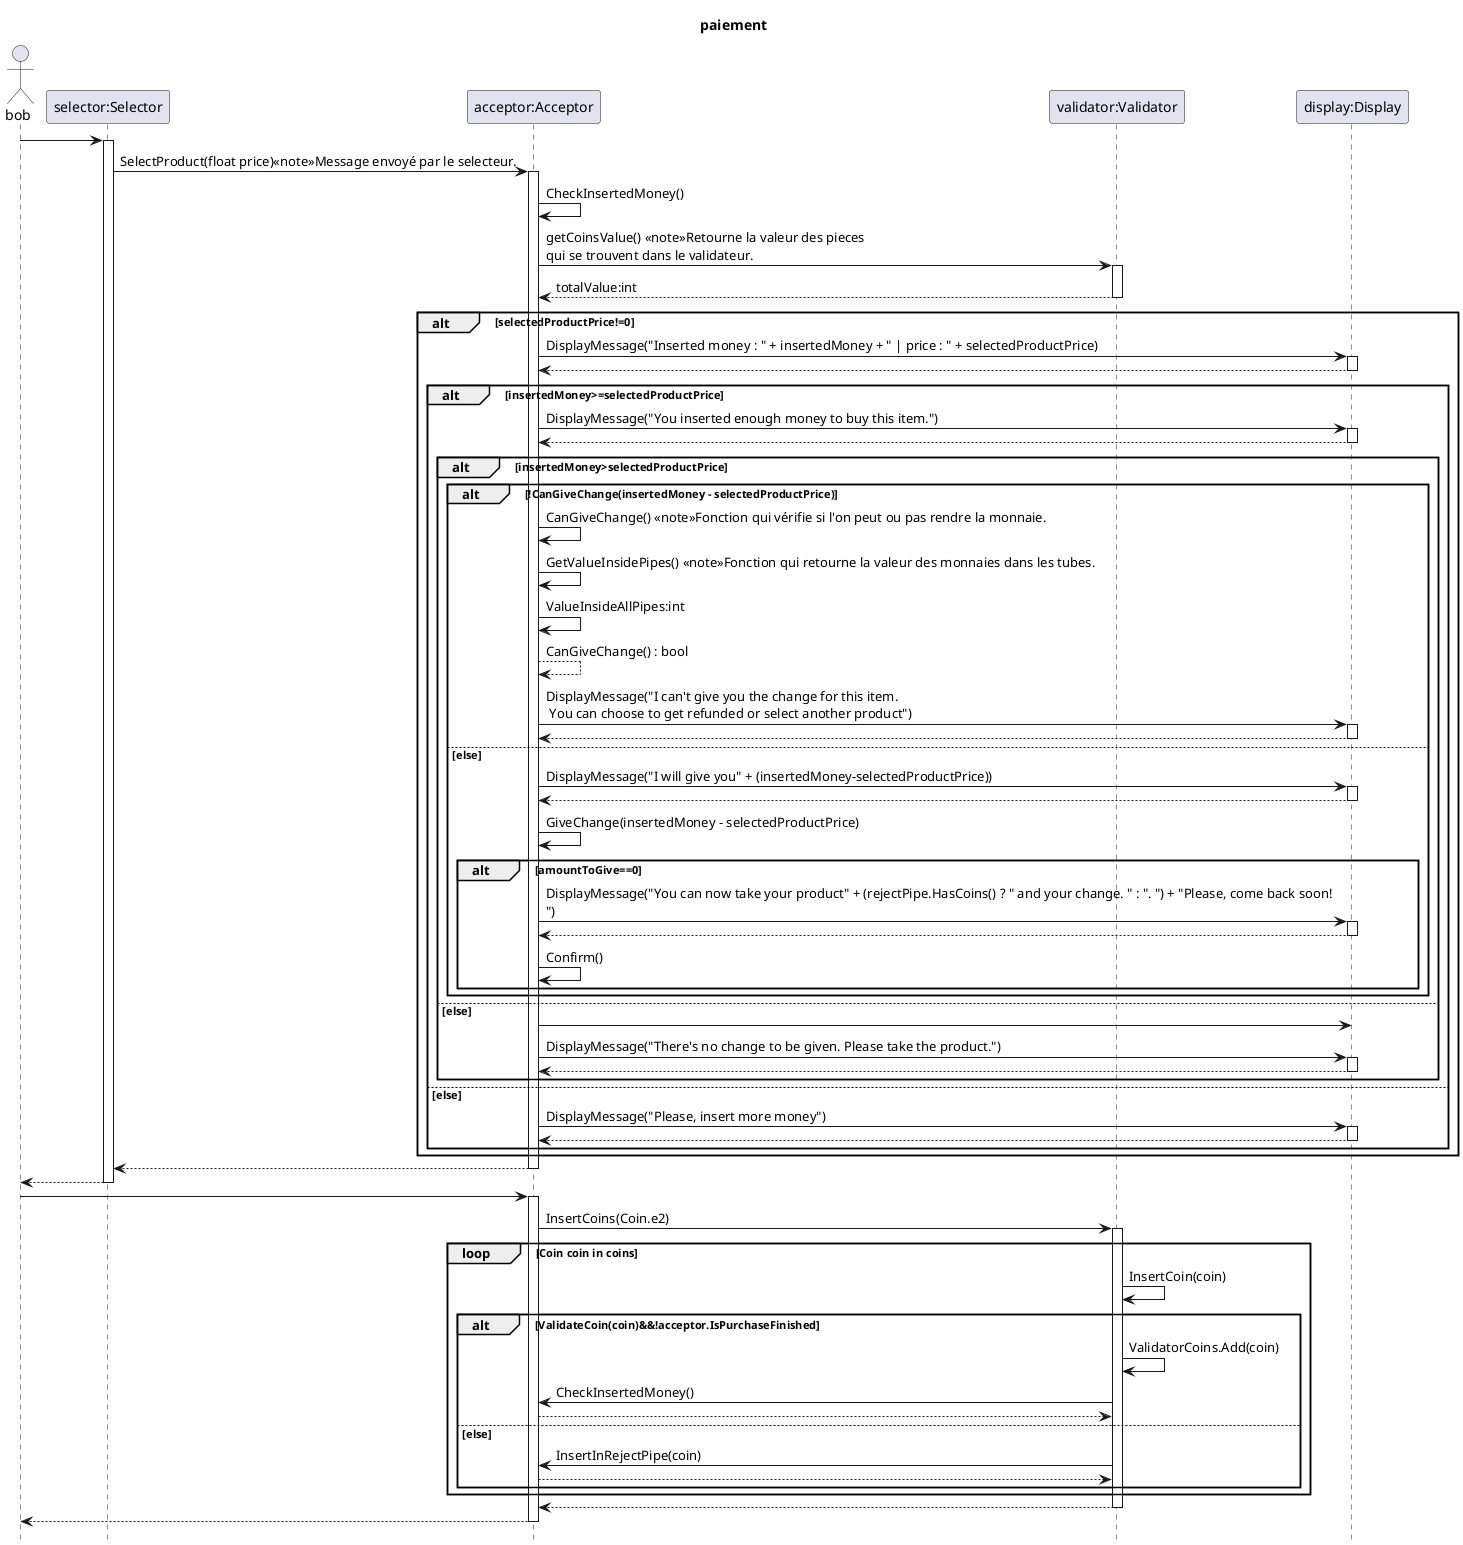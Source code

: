 @startuml
title paiement
hide footbox
actor bob

bob -> "selector:Selector"
activate "selector:Selector"
"selector:Selector" -> "acceptor:Acceptor" : SelectProduct(float price)<<note>>Message envoyé par le selecteur.
activate "acceptor:Acceptor"
"acceptor:Acceptor" -> "acceptor:Acceptor" : CheckInsertedMoney()
"acceptor:Acceptor" -> "validator:Validator" : getCoinsValue() <<note>>Retourne la valeur des pieces\nqui se trouvent dans le validateur.
activate "validator:Validator"
"validator:Validator" --> "acceptor:Acceptor" : totalValue:int
deactivate "validator:Validator"

alt selectedProductPrice!=0
    "acceptor:Acceptor" -> "display:Display" : DisplayMessage("Inserted money : " + insertedMoney + " | price : " + selectedProductPrice)
    activate "display:Display"
    "display:Display" --> "acceptor:Acceptor"
    deactivate "display:Display"

    alt insertedMoney>=selectedProductPrice
        "acceptor:Acceptor" -> "display:Display" : DisplayMessage("You inserted enough money to buy this item.")
        activate "display:Display"
        "display:Display" --> "acceptor:Acceptor"
        deactivate "display:Display"

        alt insertedMoney>selectedProductPrice
            alt !CanGiveChange(insertedMoney - selectedProductPrice)
                "acceptor:Acceptor" -> "acceptor:Acceptor" : CanGiveChange() <<note>>Fonction qui vérifie si l'on peut ou pas rendre la monnaie.
                "acceptor:Acceptor" -> "acceptor:Acceptor" : GetValueInsidePipes() <<note>>Fonction qui retourne la valeur des monnaies dans les tubes.
                "acceptor:Acceptor" -> "acceptor:Acceptor" : ValueInsideAllPipes:int
                "acceptor:Acceptor" --> "acceptor:Acceptor" : CanGiveChange() : bool
                "acceptor:Acceptor" -> "display:Display" : DisplayMessage("I can't give you the change for this item.\n You can choose to get refunded or select another product")
                activate "display:Display"
                "display:Display" --> "acceptor:Acceptor"
                deactivate "display:Display"
            else else

                "acceptor:Acceptor" -> "display:Display" : DisplayMessage("I will give you" + (insertedMoney-selectedProductPrice))
                activate "display:Display"
                "display:Display" --> "acceptor:Acceptor"
                deactivate "display:Display"

                "acceptor:Acceptor" -> "acceptor:Acceptor" : GiveChange(insertedMoney - selectedProductPrice)
                alt amountToGive==0
                    "acceptor:Acceptor" -> "display:Display" : DisplayMessage("You can now take your product" + (rejectPipe.HasCoins() ? " and your change. " : ". ") + "Please, come back soon! \n")
                    activate "display:Display"
                    "display:Display" --> "acceptor:Acceptor"
                    deactivate "display:Display"

                    "acceptor:Acceptor" -> "acceptor:Acceptor" : Confirm()

                end


            end

        else else
            "acceptor:Acceptor" -> "display:Display" :
            "acceptor:Acceptor" -> "display:Display" : DisplayMessage("There's no change to be given. Please take the product.")
            activate "display:Display"
            "display:Display" --> "acceptor:Acceptor"
            deactivate "display:Display"
        end
    else else
        "acceptor:Acceptor" -> "display:Display" : DisplayMessage("Please, insert more money")
        activate "display:Display"
        "display:Display" --> "acceptor:Acceptor"
        deactivate "display:Display"
    end
end
"acceptor:Acceptor" --> "selector:Selector"
deactivate "acceptor:Acceptor"
"selector:Selector" --> bob
deactivate "selector:Selector"

bob -> "acceptor:Acceptor"
activate "acceptor:Acceptor"
"acceptor:Acceptor" -> "validator:Validator" : InsertCoins(Coin.e2)
activate "validator:Validator"
loop Coin coin in coins
    "validator:Validator" -> "validator:Validator" : InsertCoin(coin)
    alt ValidateCoin(coin)&&!acceptor.IsPurchaseFinished
        "validator:Validator" -> "validator:Validator" : ValidatorCoins.Add(coin)

        "validator:Validator" -> "acceptor:Acceptor" : CheckInsertedMoney()
        "acceptor:Acceptor" --> "validator:Validator"

    else else

        "validator:Validator" -> "acceptor:Acceptor" : InsertInRejectPipe(coin)
        "acceptor:Acceptor" --> "validator:Validator"


    end
end

"validator:Validator" --> "acceptor:Acceptor"
deactivate "validator:Validator"
"acceptor:Acceptor" --> bob
deactivate "acceptor:Acceptor"
@enduml